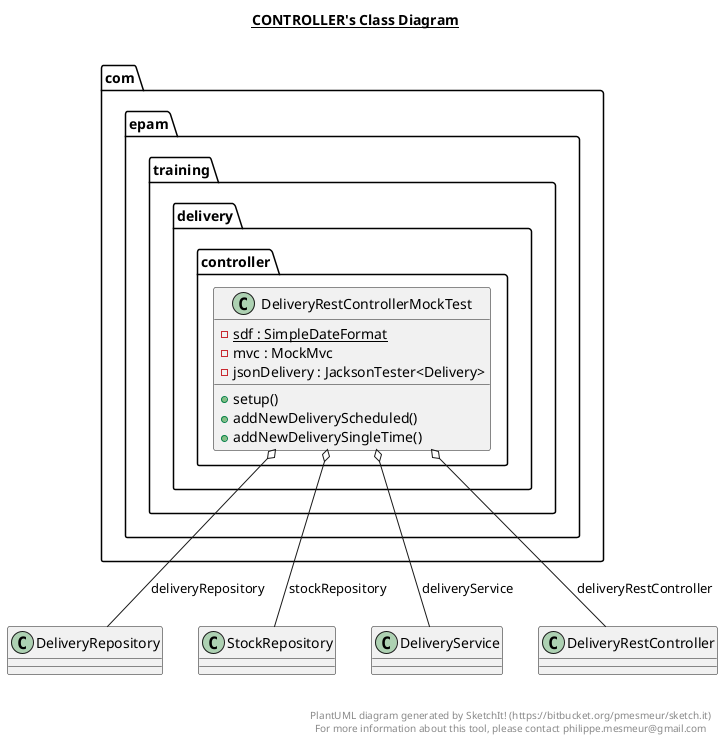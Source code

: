 @startuml

title __CONTROLLER's Class Diagram__\n

  package com.epam.training {
    package com.epam.training.delivery {
      package com.epam.training.delivery.controller {
        class DeliveryRestControllerMockTest {
            {static} - sdf : SimpleDateFormat
            - mvc : MockMvc
            - jsonDelivery : JacksonTester<Delivery>
            + setup()
            + addNewDeliveryScheduled()
            + addNewDeliverySingleTime()
        }
      }
    }
  }
  

  DeliveryRestControllerMockTest o-- DeliveryRepository : deliveryRepository
  DeliveryRestControllerMockTest o-- StockRepository : stockRepository
  DeliveryRestControllerMockTest o-- DeliveryService : deliveryService
  DeliveryRestControllerMockTest o-- DeliveryRestController : deliveryRestController


right footer


PlantUML diagram generated by SketchIt! (https://bitbucket.org/pmesmeur/sketch.it)
For more information about this tool, please contact philippe.mesmeur@gmail.com
endfooter

@enduml
